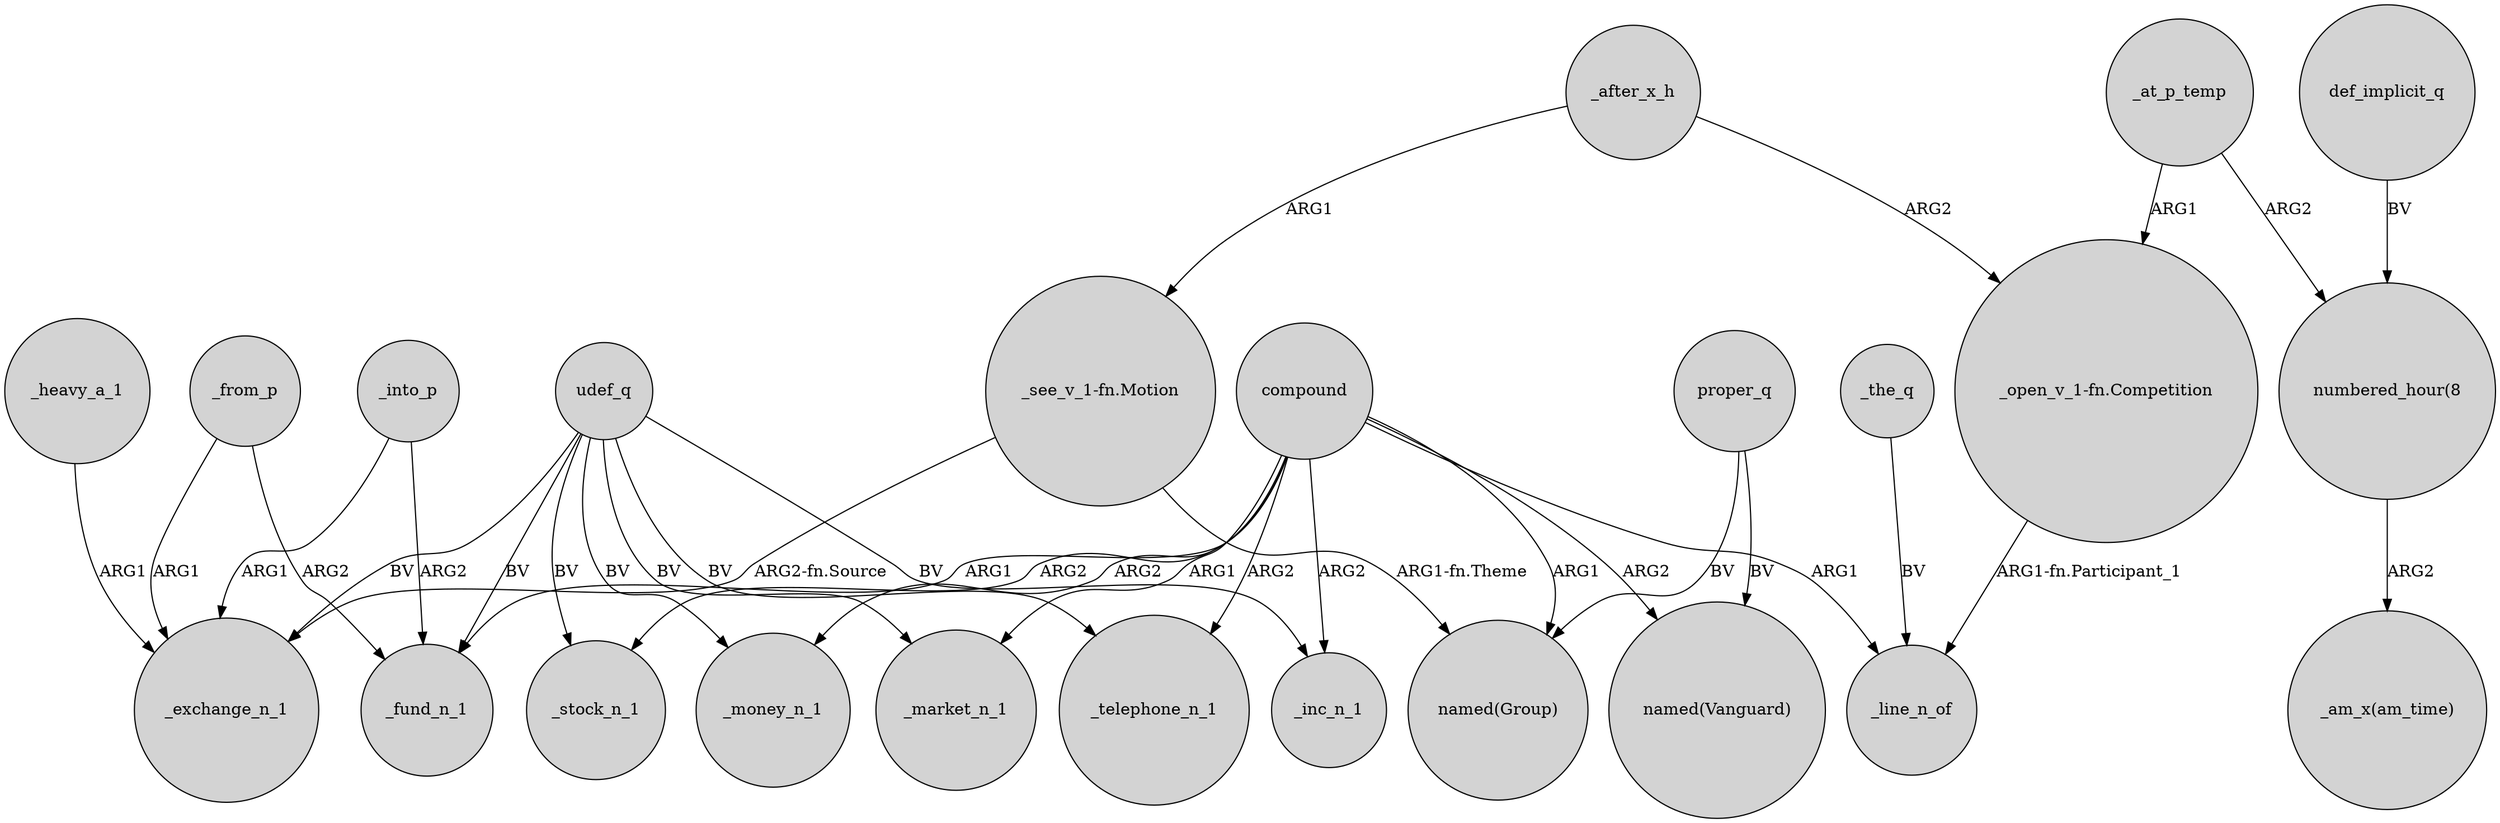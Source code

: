 digraph {
	node [shape=circle style=filled]
	udef_q -> _market_n_1 [label=BV]
	udef_q -> _telephone_n_1 [label=BV]
	_from_p -> _fund_n_1 [label=ARG2]
	_the_q -> _line_n_of [label=BV]
	_at_p_temp -> "numbered_hour(8":"30)" [label=ARG2]
	udef_q -> _fund_n_1 [label=BV]
	compound -> "named(Group)" [label=ARG1]
	_into_p -> _fund_n_1 [label=ARG2]
	udef_q -> _exchange_n_1 [label=BV]
	_into_p -> _exchange_n_1 [label=ARG1]
	proper_q -> "named(Group)" [label=BV]
	_heavy_a_1 -> _exchange_n_1 [label=ARG1]
	compound -> _line_n_of [label=ARG1]
	def_implicit_q -> "numbered_hour(8":"30)" [label=BV]
	udef_q -> _inc_n_1 [label=BV]
	udef_q -> _stock_n_1 [label=BV]
	compound -> _inc_n_1 [label=ARG2]
	compound -> _telephone_n_1 [label=ARG2]
	udef_q -> _money_n_1 [label=BV]
	compound -> _stock_n_1 [label=ARG2]
	_at_p_temp -> "_open_v_1-fn.Competition" [label=ARG1]
	"_open_v_1-fn.Competition" -> _line_n_of [label="ARG1-fn.Participant_1"]
	compound -> _money_n_1 [label=ARG2]
	_after_x_h -> "_open_v_1-fn.Competition" [label=ARG2]
	compound -> "named(Vanguard)" [label=ARG2]
	"_see_v_1-fn.Motion" -> _exchange_n_1 [label="ARG2-fn.Source"]
	_after_x_h -> "_see_v_1-fn.Motion" [label=ARG1]
	"numbered_hour(8":"30)" -> "_am_x(am_time)" [label=ARG2]
	"_see_v_1-fn.Motion" -> "named(Group)" [label="ARG1-fn.Theme"]
	compound -> _market_n_1 [label=ARG1]
	_from_p -> _exchange_n_1 [label=ARG1]
	compound -> _fund_n_1 [label=ARG1]
	proper_q -> "named(Vanguard)" [label=BV]
}
